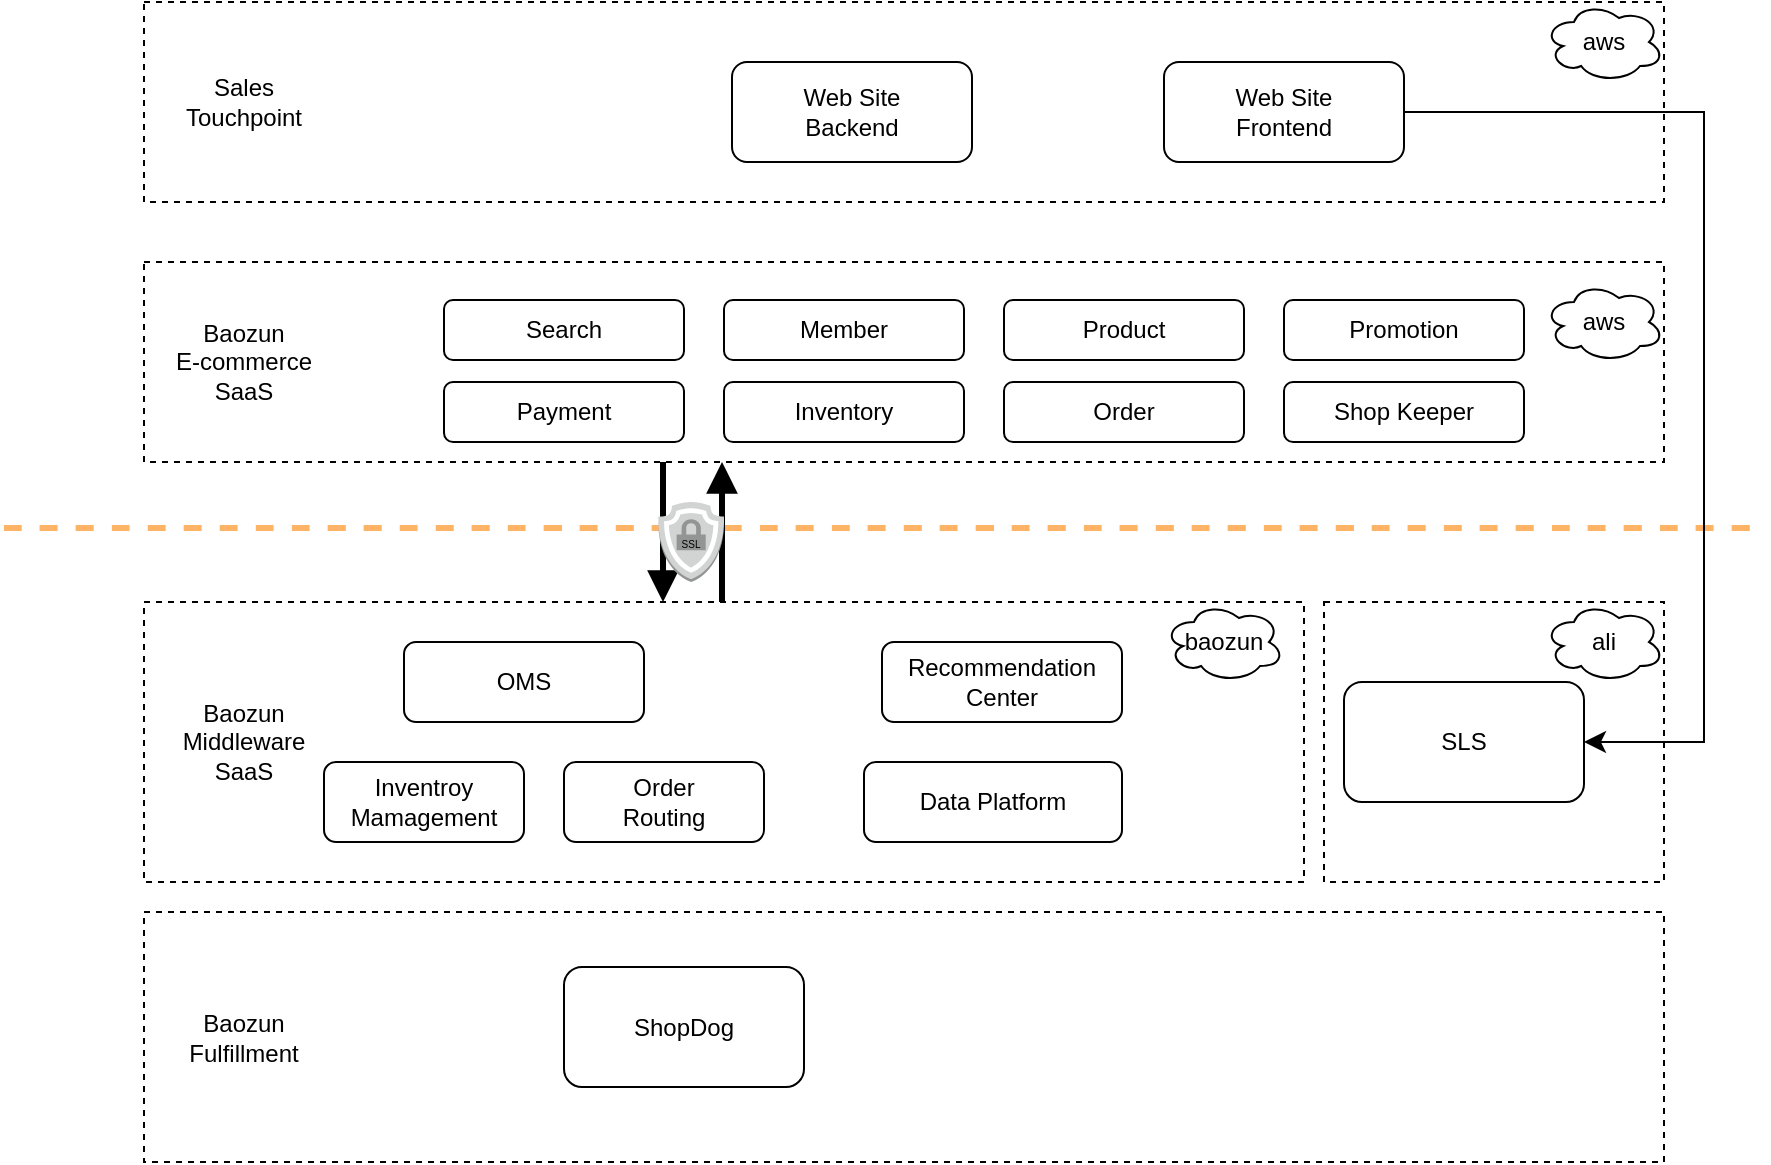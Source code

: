 <mxfile version="27.0.5">
  <diagram id="F0W5LtZeSDdKuc8qU7w1" name="Page-1">
    <mxGraphModel dx="1668" dy="726" grid="1" gridSize="10" guides="1" tooltips="1" connect="1" arrows="1" fold="1" page="1" pageScale="1" pageWidth="827" pageHeight="1169" math="0" shadow="0">
      <root>
        <mxCell id="0" />
        <mxCell id="1" parent="0" />
        <mxCell id="w8T3L-g9OlZxXHHQqmX--7" value="" style="rounded=0;whiteSpace=wrap;html=1;dashed=1;" vertex="1" parent="1">
          <mxGeometry y="380" width="580" height="140" as="geometry" />
        </mxCell>
        <mxCell id="w8T3L-g9OlZxXHHQqmX--1" value="" style="rounded=0;whiteSpace=wrap;html=1;dashed=1;" vertex="1" parent="1">
          <mxGeometry y="80" width="760" height="100" as="geometry" />
        </mxCell>
        <mxCell id="w8T3L-g9OlZxXHHQqmX--3" value="aws" style="ellipse;shape=cloud;whiteSpace=wrap;html=1;" vertex="1" parent="1">
          <mxGeometry x="700" y="80" width="60" height="40" as="geometry" />
        </mxCell>
        <mxCell id="w8T3L-g9OlZxXHHQqmX--4" value="" style="rounded=0;whiteSpace=wrap;html=1;dashed=1;" vertex="1" parent="1">
          <mxGeometry y="210" width="760" height="100" as="geometry" />
        </mxCell>
        <mxCell id="w8T3L-g9OlZxXHHQqmX--5" value="&lt;div&gt;baozun&lt;/div&gt;" style="ellipse;shape=cloud;whiteSpace=wrap;html=1;" vertex="1" parent="1">
          <mxGeometry x="510" y="380" width="60" height="40" as="geometry" />
        </mxCell>
        <mxCell id="w8T3L-g9OlZxXHHQqmX--6" value="" style="endArrow=none;dashed=1;html=1;rounded=0;fontSize=12;startSize=8;endSize=8;curved=1;strokeWidth=3;strokeColor=#FFB366;" edge="1" parent="1">
          <mxGeometry width="50" height="50" relative="1" as="geometry">
            <mxPoint x="-70" y="343" as="sourcePoint" />
            <mxPoint x="810" y="343" as="targetPoint" />
          </mxGeometry>
        </mxCell>
        <mxCell id="w8T3L-g9OlZxXHHQqmX--8" value="" style="rounded=0;whiteSpace=wrap;html=1;dashed=1;" vertex="1" parent="1">
          <mxGeometry y="535" width="760" height="125" as="geometry" />
        </mxCell>
        <mxCell id="w8T3L-g9OlZxXHHQqmX--9" value="OMS" style="rounded=1;whiteSpace=wrap;html=1;" vertex="1" parent="1">
          <mxGeometry x="130" y="400" width="120" height="40" as="geometry" />
        </mxCell>
        <mxCell id="w8T3L-g9OlZxXHHQqmX--10" value="aws" style="ellipse;shape=cloud;whiteSpace=wrap;html=1;" vertex="1" parent="1">
          <mxGeometry x="700" y="220" width="60" height="40" as="geometry" />
        </mxCell>
        <mxCell id="w8T3L-g9OlZxXHHQqmX--11" value="ShopDog" style="rounded=1;whiteSpace=wrap;html=1;" vertex="1" parent="1">
          <mxGeometry x="210" y="562.5" width="120" height="60" as="geometry" />
        </mxCell>
        <mxCell id="w8T3L-g9OlZxXHHQqmX--12" value="" style="rounded=0;whiteSpace=wrap;html=1;dashed=1;" vertex="1" parent="1">
          <mxGeometry x="590" y="380" width="170" height="140" as="geometry" />
        </mxCell>
        <mxCell id="w8T3L-g9OlZxXHHQqmX--13" value="SLS" style="rounded=1;whiteSpace=wrap;html=1;" vertex="1" parent="1">
          <mxGeometry x="600" y="420" width="120" height="60" as="geometry" />
        </mxCell>
        <mxCell id="w8T3L-g9OlZxXHHQqmX--14" value="ali" style="ellipse;shape=cloud;whiteSpace=wrap;html=1;" vertex="1" parent="1">
          <mxGeometry x="700" y="380" width="60" height="40" as="geometry" />
        </mxCell>
        <mxCell id="w8T3L-g9OlZxXHHQqmX--16" value="&lt;div&gt;Recommendation&lt;/div&gt;&lt;div&gt;Center&lt;/div&gt;" style="rounded=1;whiteSpace=wrap;html=1;" vertex="1" parent="1">
          <mxGeometry x="369" y="400" width="120" height="40" as="geometry" />
        </mxCell>
        <mxCell id="w8T3L-g9OlZxXHHQqmX--17" value="Data Platform" style="rounded=1;whiteSpace=wrap;html=1;" vertex="1" parent="1">
          <mxGeometry x="360" y="460" width="129" height="40" as="geometry" />
        </mxCell>
        <mxCell id="w8T3L-g9OlZxXHHQqmX--18" value="Member" style="rounded=1;whiteSpace=wrap;html=1;" vertex="1" parent="1">
          <mxGeometry x="290" y="229" width="120" height="30" as="geometry" />
        </mxCell>
        <mxCell id="w8T3L-g9OlZxXHHQqmX--19" value="Product" style="rounded=1;whiteSpace=wrap;html=1;" vertex="1" parent="1">
          <mxGeometry x="430" y="229" width="120" height="30" as="geometry" />
        </mxCell>
        <mxCell id="w8T3L-g9OlZxXHHQqmX--20" value="Promotion" style="rounded=1;whiteSpace=wrap;html=1;" vertex="1" parent="1">
          <mxGeometry x="570" y="229" width="120" height="30" as="geometry" />
        </mxCell>
        <mxCell id="w8T3L-g9OlZxXHHQqmX--21" value="Inventory" style="rounded=1;whiteSpace=wrap;html=1;" vertex="1" parent="1">
          <mxGeometry x="290" y="270" width="120" height="30" as="geometry" />
        </mxCell>
        <mxCell id="w8T3L-g9OlZxXHHQqmX--22" value="Shop Keeper" style="rounded=1;whiteSpace=wrap;html=1;" vertex="1" parent="1">
          <mxGeometry x="570" y="270" width="120" height="30" as="geometry" />
        </mxCell>
        <mxCell id="w8T3L-g9OlZxXHHQqmX--24" value="Order" style="rounded=1;whiteSpace=wrap;html=1;" vertex="1" parent="1">
          <mxGeometry x="430" y="270" width="120" height="30" as="geometry" />
        </mxCell>
        <mxCell id="w8T3L-g9OlZxXHHQqmX--25" value="Payment" style="rounded=1;whiteSpace=wrap;html=1;" vertex="1" parent="1">
          <mxGeometry x="150" y="270" width="120" height="30" as="geometry" />
        </mxCell>
        <mxCell id="w8T3L-g9OlZxXHHQqmX--26" value="&lt;div&gt;Web Site&lt;/div&gt;&lt;div&gt;Backend&lt;/div&gt;" style="rounded=1;whiteSpace=wrap;html=1;" vertex="1" parent="1">
          <mxGeometry x="294" y="110" width="120" height="50" as="geometry" />
        </mxCell>
        <mxCell id="w8T3L-g9OlZxXHHQqmX--27" value="" style="endArrow=block;html=1;rounded=0;fontSize=12;startSize=8;endSize=8;curved=1;endFill=1;strokeWidth=3;" edge="1" parent="1">
          <mxGeometry width="50" height="50" relative="1" as="geometry">
            <mxPoint x="259.5" y="310" as="sourcePoint" />
            <mxPoint x="259.5" y="380" as="targetPoint" />
          </mxGeometry>
        </mxCell>
        <mxCell id="w8T3L-g9OlZxXHHQqmX--28" value="" style="endArrow=none;html=1;rounded=0;fontSize=12;startSize=8;endSize=8;curved=1;startArrow=block;startFill=1;strokeWidth=3;" edge="1" parent="1">
          <mxGeometry width="50" height="50" relative="1" as="geometry">
            <mxPoint x="289" y="310" as="sourcePoint" />
            <mxPoint x="289" y="380" as="targetPoint" />
          </mxGeometry>
        </mxCell>
        <mxCell id="w8T3L-g9OlZxXHHQqmX--29" value="Search" style="rounded=1;whiteSpace=wrap;html=1;" vertex="1" parent="1">
          <mxGeometry x="150" y="229" width="120" height="30" as="geometry" />
        </mxCell>
        <mxCell id="w8T3L-g9OlZxXHHQqmX--35" style="edgeStyle=orthogonalEdgeStyle;rounded=0;orthogonalLoop=1;jettySize=auto;html=1;exitX=1;exitY=0.5;exitDx=0;exitDy=0;entryX=1;entryY=0.5;entryDx=0;entryDy=0;fontSize=12;startSize=8;endSize=8;" edge="1" parent="1" source="w8T3L-g9OlZxXHHQqmX--30" target="w8T3L-g9OlZxXHHQqmX--13">
          <mxGeometry relative="1" as="geometry">
            <Array as="points">
              <mxPoint x="780" y="135" />
              <mxPoint x="780" y="450" />
            </Array>
          </mxGeometry>
        </mxCell>
        <mxCell id="w8T3L-g9OlZxXHHQqmX--30" value="&lt;div&gt;Web Site&lt;/div&gt;&lt;div&gt;Frontend&lt;/div&gt;" style="rounded=1;whiteSpace=wrap;html=1;" vertex="1" parent="1">
          <mxGeometry x="510" y="110" width="120" height="50" as="geometry" />
        </mxCell>
        <mxCell id="w8T3L-g9OlZxXHHQqmX--31" value="&lt;div&gt;Baozun&lt;/div&gt;&lt;div&gt;E-commerce&lt;/div&gt;&lt;div&gt;SaaS&lt;/div&gt;" style="text;html=1;align=center;verticalAlign=middle;whiteSpace=wrap;rounded=0;" vertex="1" parent="1">
          <mxGeometry y="235" width="100" height="50" as="geometry" />
        </mxCell>
        <mxCell id="w8T3L-g9OlZxXHHQqmX--32" value="&lt;div&gt;Baozun&lt;/div&gt;&lt;div&gt;Middleware&lt;/div&gt;&lt;div&gt;SaaS&lt;/div&gt;" style="text;html=1;align=center;verticalAlign=middle;whiteSpace=wrap;rounded=0;" vertex="1" parent="1">
          <mxGeometry y="425" width="100" height="50" as="geometry" />
        </mxCell>
        <mxCell id="w8T3L-g9OlZxXHHQqmX--33" value="&lt;div&gt;Inventroy&lt;/div&gt;&lt;div&gt;Mamagement&lt;/div&gt;" style="rounded=1;whiteSpace=wrap;html=1;" vertex="1" parent="1">
          <mxGeometry x="90" y="460" width="100" height="40" as="geometry" />
        </mxCell>
        <mxCell id="w8T3L-g9OlZxXHHQqmX--34" value="&lt;div&gt;Order&lt;/div&gt;&lt;div&gt;Routing&lt;/div&gt;" style="rounded=1;whiteSpace=wrap;html=1;" vertex="1" parent="1">
          <mxGeometry x="210" y="460" width="100" height="40" as="geometry" />
        </mxCell>
        <mxCell id="w8T3L-g9OlZxXHHQqmX--38" value="" style="group" vertex="1" connectable="0" parent="1">
          <mxGeometry x="257" y="330" width="33" height="40" as="geometry" />
        </mxCell>
        <mxCell id="w8T3L-g9OlZxXHHQqmX--36" value="" style="outlineConnect=0;dashed=0;verticalLabelPosition=bottom;verticalAlign=top;align=center;html=1;shape=mxgraph.aws3.ssl_padlock;fillColor=#D2D3D3;gradientColor=none;" vertex="1" parent="w8T3L-g9OlZxXHHQqmX--38">
          <mxGeometry width="33" height="40" as="geometry" />
        </mxCell>
        <mxCell id="w8T3L-g9OlZxXHHQqmX--37" value="SSL" style="text;html=1;align=center;verticalAlign=middle;whiteSpace=wrap;rounded=0;fontSize=5;" vertex="1" parent="w8T3L-g9OlZxXHHQqmX--38">
          <mxGeometry x="11" y="15" width="11" height="10" as="geometry" />
        </mxCell>
        <mxCell id="w8T3L-g9OlZxXHHQqmX--39" value="&lt;div&gt;Sales&lt;/div&gt;&lt;div&gt;Touchpoint&lt;/div&gt;" style="text;html=1;align=center;verticalAlign=middle;whiteSpace=wrap;rounded=0;" vertex="1" parent="1">
          <mxGeometry y="105" width="100" height="50" as="geometry" />
        </mxCell>
        <mxCell id="w8T3L-g9OlZxXHHQqmX--40" value="&lt;div&gt;Baozun&lt;/div&gt;&lt;div&gt;Fulfillment&lt;/div&gt;" style="text;html=1;align=center;verticalAlign=middle;whiteSpace=wrap;rounded=0;" vertex="1" parent="1">
          <mxGeometry y="572.5" width="100" height="50" as="geometry" />
        </mxCell>
      </root>
    </mxGraphModel>
  </diagram>
</mxfile>
